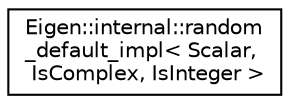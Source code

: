 digraph "Graphical Class Hierarchy"
{
  edge [fontname="Helvetica",fontsize="10",labelfontname="Helvetica",labelfontsize="10"];
  node [fontname="Helvetica",fontsize="10",shape=record];
  rankdir="LR";
  Node1 [label="Eigen::internal::random\l_default_impl\< Scalar,\l IsComplex, IsInteger \>",height=0.2,width=0.4,color="black", fillcolor="white", style="filled",URL="$struct_eigen_1_1internal_1_1random__default__impl.html"];
}
